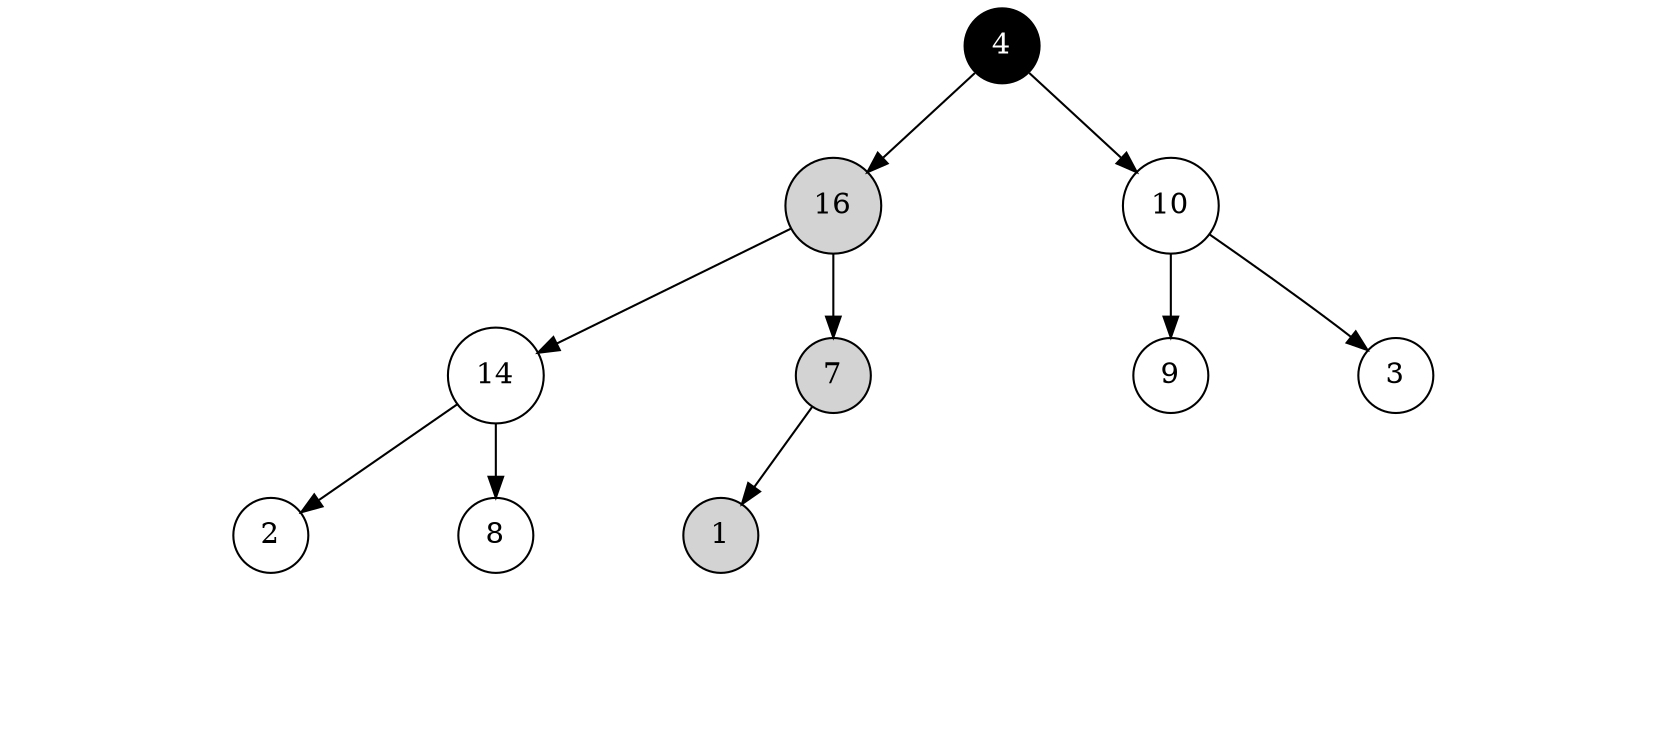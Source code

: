 digraph G{
	margin="0"
	node[shape=circle]
	a4[label="4", style=filled, fillcolor=black, fontcolor=white];
	a16[label="16", style=filled, fillcolor=lightgray, fontcolor=black];
	a14[label="14", style=filled, fillcolor=white, fontcolor=black];
	a2[label="2", style=filled, fillcolor=white, fontcolor=black];
	nila2l[label="", style=invis];
	nila2r[label="", style=invis];
	nila2m[label="", style=invis];
	a2->nila2l[style=invis];
	a2->nila2m[style=invis];
	a2->nila2r[style=invis];
	{rank=same nila2l->nila2m->nila2r[style=invis]}
	a8[label="8", style=filled, fillcolor=white, fontcolor=black];
	nila8l[label="", style=invis];
	nila8r[label="", style=invis];
	nila8m[label="", style=invis];
	a8->nila8l[style=invis];
	a8->nila8m[style=invis];
	a8->nila8r[style=invis];
	{rank=same nila8l->nila8m->nila8r[style=invis]}
	nila14m[label="", style=invis];
	a14->a2
	a14->nila14m[style=invis];
	a14->a8
	{rank=same a2->nila14m->a8[style=invis]}
	a7[label="7", style=filled, fillcolor=lightgray, fontcolor=black];
	a1[label="1", style=filled, fillcolor=lightgray, fontcolor=black];
	nila1l[label="", style=invis];
	nila1r[label="", style=invis];
	nila1m[label="", style=invis];
	a1->nila1l[style=invis];
	a1->nila1m[style=invis];
	a1->nila1r[style=invis];
	{rank=same nila1l->nila1m->nila1r[style=invis]}
	nila7r[label="", style=invis];
	nila7m[label="", style=invis];
	a7->a1
	a7->nila7m[style=invis];
	a7->nila7r[style=invis];
	{rank=same a1->nila7m->nila7r[style=invis]}
	nila16m[label="", style=invis];
	a16->a14
	a16->nila16m[style=invis];
	a16->a7
	{rank=same a14->nila16m->a7[style=invis]}
	a10[label="10", style=filled, fillcolor=white, fontcolor=black];
	a9[label="9", style=filled, fillcolor=white, fontcolor=black];
	nila9l[label="", style=invis];
	nila9r[label="", style=invis];
	nila9m[label="", style=invis];
	a9->nila9l[style=invis];
	a9->nila9m[style=invis];
	a9->nila9r[style=invis];
	{rank=same nila9l->nila9m->nila9r[style=invis]}
	a3[label="3", style=filled, fillcolor=white, fontcolor=black];
	nila3l[label="", style=invis];
	nila3r[label="", style=invis];
	nila3m[label="", style=invis];
	a3->nila3l[style=invis];
	a3->nila3m[style=invis];
	a3->nila3r[style=invis];
	{rank=same nila3l->nila3m->nila3r[style=invis]}
	nila10m[label="", style=invis];
	a10->a9
	a10->nila10m[style=invis];
	a10->a3
	{rank=same a9->nila10m->a3[style=invis]}
	nila4m[label="", style=invis];
	a4->a16
	a4->nila4m[style=invis];
	a4->a10
	{rank=same a16->nila4m->a10[style=invis]}
}